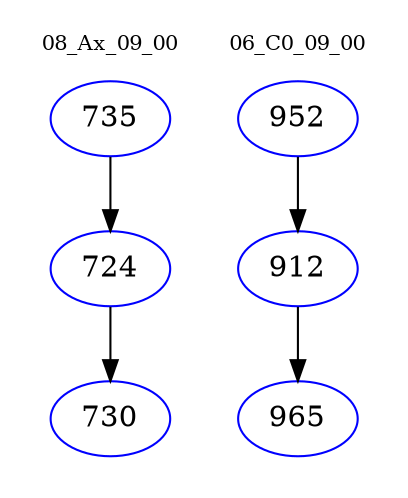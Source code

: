 digraph{
subgraph cluster_0 {
color = white
label = "08_Ax_09_00";
fontsize=10;
T0_735 [label="735", color="blue"]
T0_735 -> T0_724 [color="black"]
T0_724 [label="724", color="blue"]
T0_724 -> T0_730 [color="black"]
T0_730 [label="730", color="blue"]
}
subgraph cluster_1 {
color = white
label = "06_C0_09_00";
fontsize=10;
T1_952 [label="952", color="blue"]
T1_952 -> T1_912 [color="black"]
T1_912 [label="912", color="blue"]
T1_912 -> T1_965 [color="black"]
T1_965 [label="965", color="blue"]
}
}

